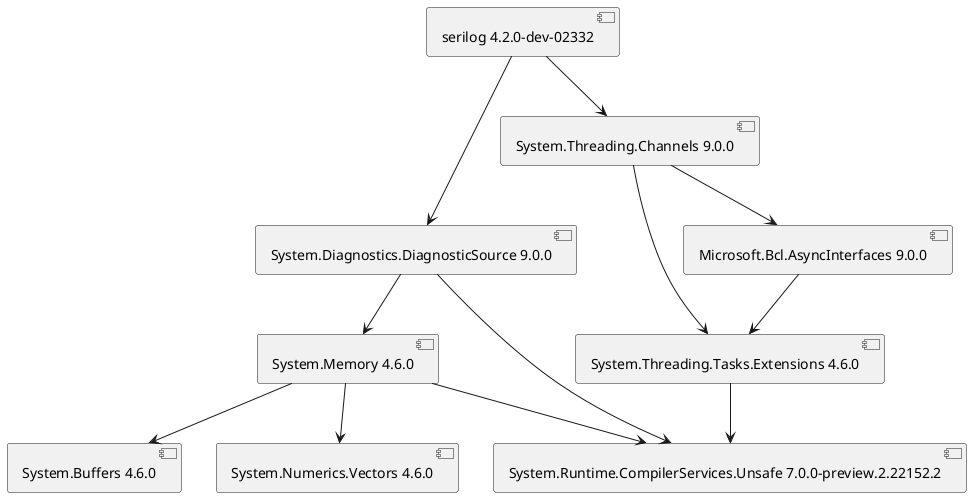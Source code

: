 @startuml
[serilog 4.2.0-dev-02332] --> [System.Diagnostics.DiagnosticSource 9.0.0]
[serilog 4.2.0-dev-02332] --> [System.Threading.Channels 9.0.0]
[System.Diagnostics.DiagnosticSource 9.0.0] --> [System.Memory 4.6.0]
[System.Diagnostics.DiagnosticSource 9.0.0] --> [System.Runtime.CompilerServices.Unsafe 7.0.0-preview.2.22152.2]
[System.Memory 4.6.0] --> [System.Buffers 4.6.0]
[System.Memory 4.6.0] --> [System.Numerics.Vectors 4.6.0]
[System.Memory 4.6.0] --> [System.Runtime.CompilerServices.Unsafe 7.0.0-preview.2.22152.2]
[System.Threading.Channels 9.0.0] --> [Microsoft.Bcl.AsyncInterfaces 9.0.0]
[System.Threading.Channels 9.0.0] --> [System.Threading.Tasks.Extensions 4.6.0]
[Microsoft.Bcl.AsyncInterfaces 9.0.0] --> [System.Threading.Tasks.Extensions 4.6.0]
[System.Threading.Tasks.Extensions 4.6.0] --> [System.Runtime.CompilerServices.Unsafe 7.0.0-preview.2.22152.2]
@enduml